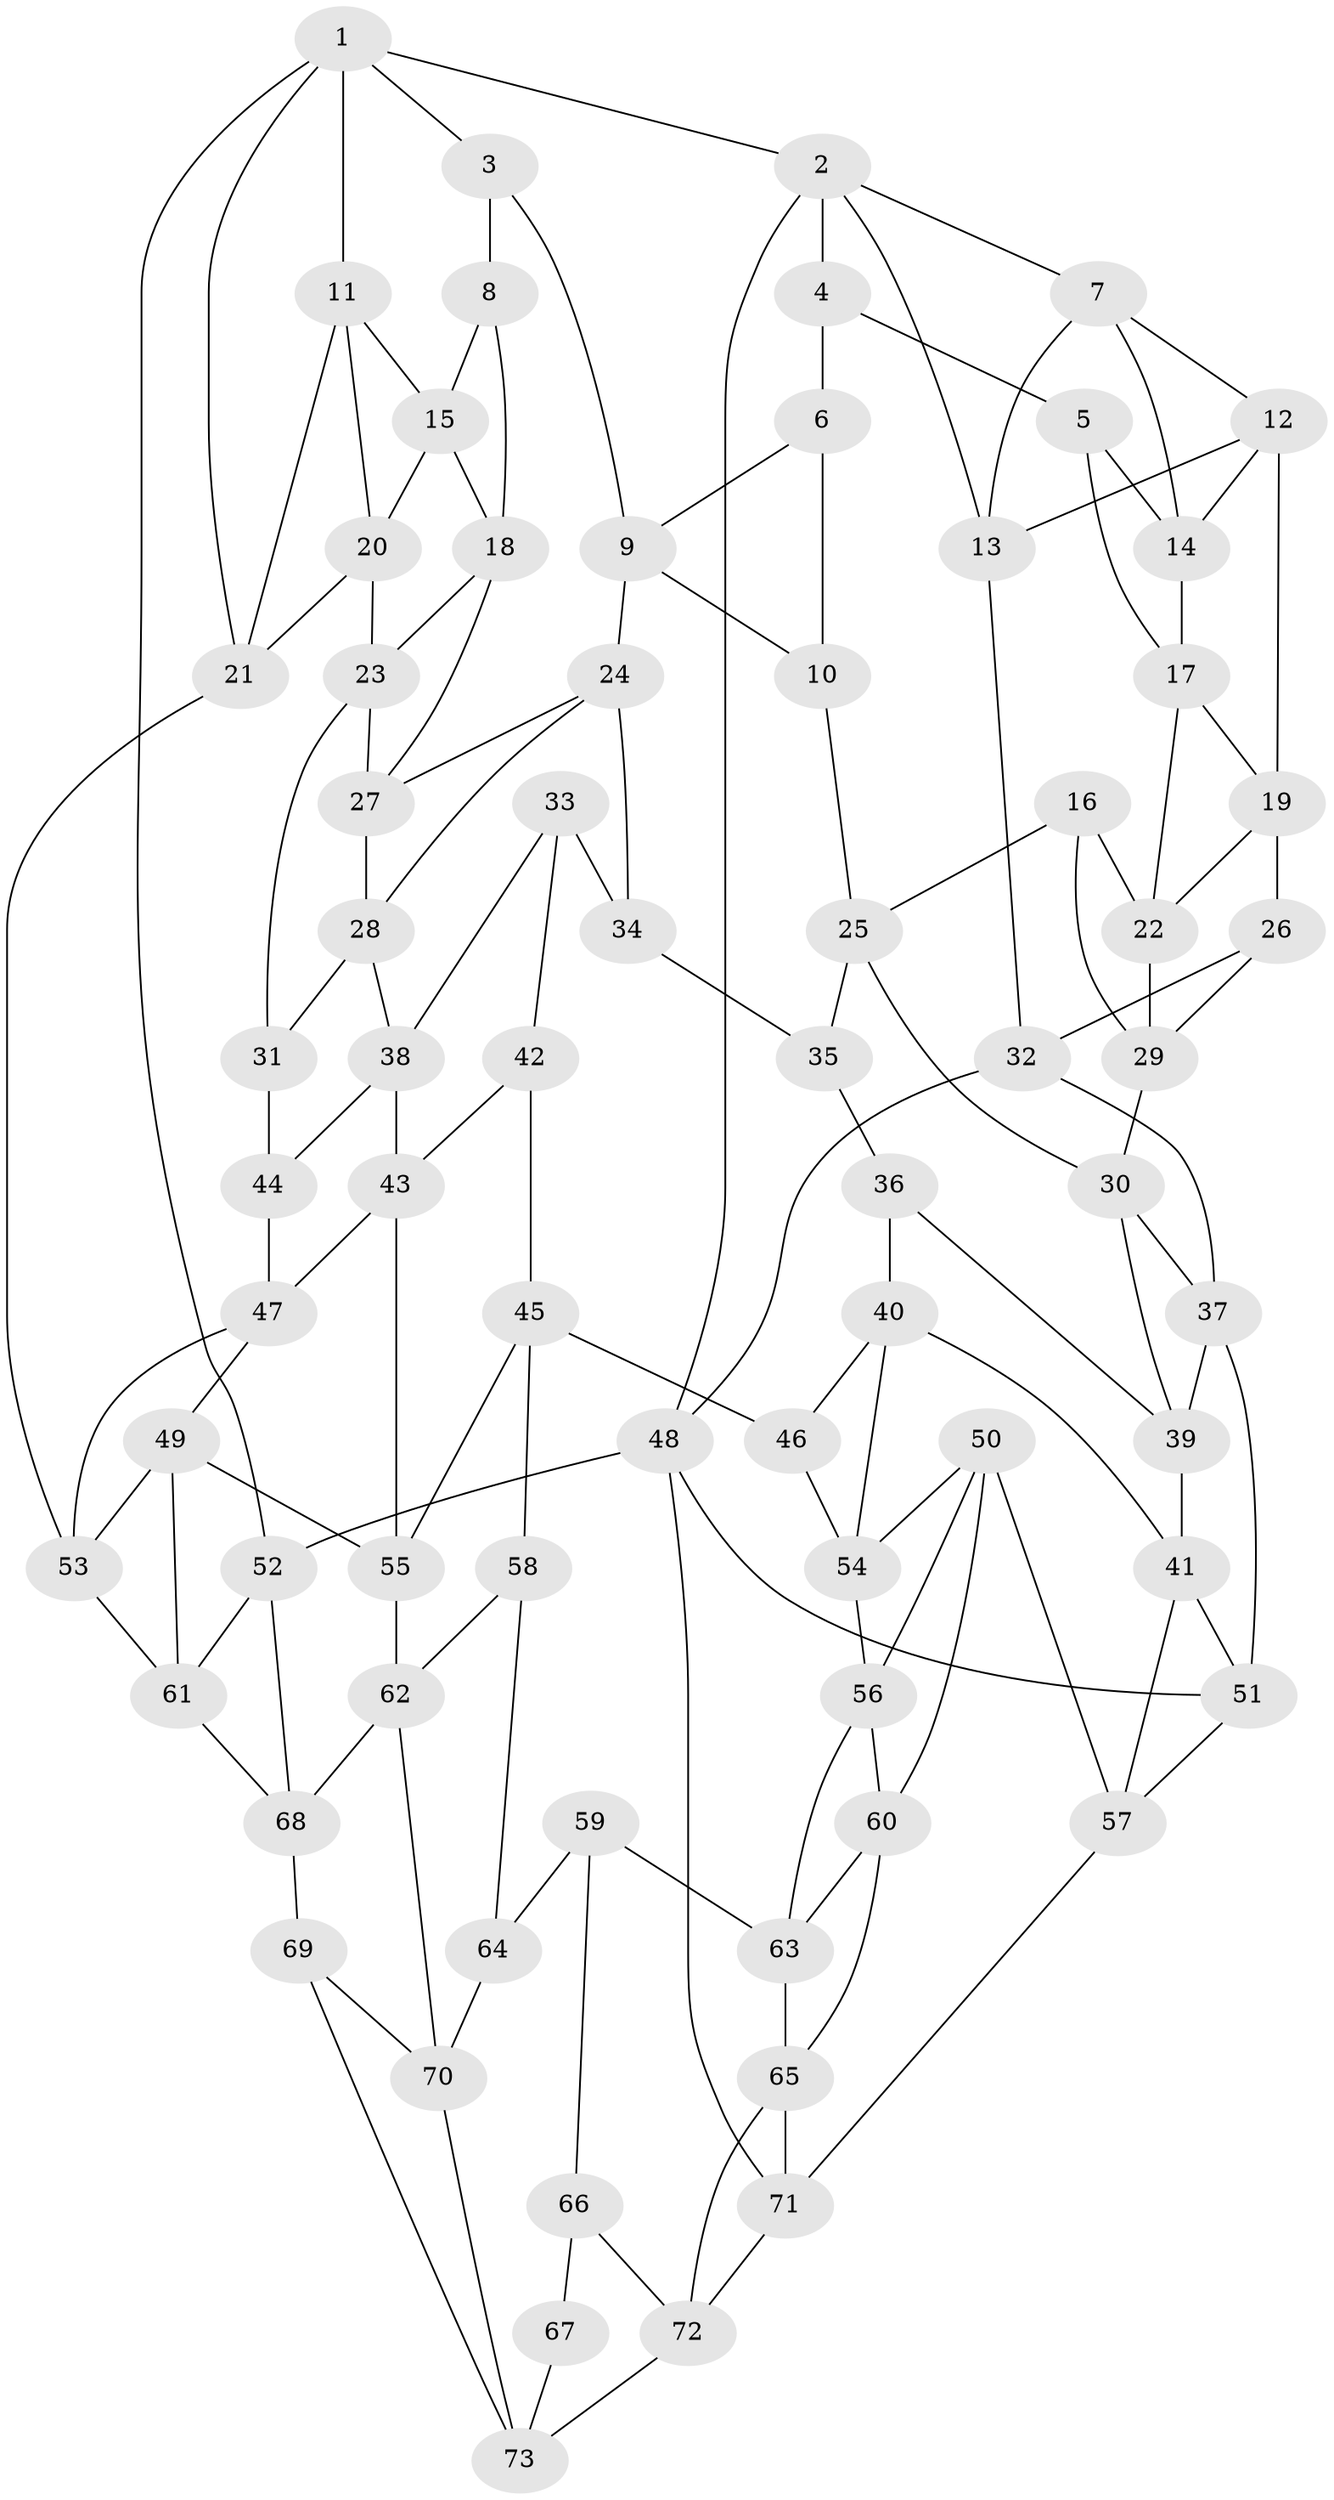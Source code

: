 // original degree distribution, {3: 0.0136986301369863, 4: 0.22602739726027396, 6: 0.21232876712328766, 5: 0.547945205479452}
// Generated by graph-tools (version 1.1) at 2025/03/03/09/25 03:03:14]
// undirected, 73 vertices, 136 edges
graph export_dot {
graph [start="1"]
  node [color=gray90,style=filled];
  1;
  2;
  3;
  4;
  5;
  6;
  7;
  8;
  9;
  10;
  11;
  12;
  13;
  14;
  15;
  16;
  17;
  18;
  19;
  20;
  21;
  22;
  23;
  24;
  25;
  26;
  27;
  28;
  29;
  30;
  31;
  32;
  33;
  34;
  35;
  36;
  37;
  38;
  39;
  40;
  41;
  42;
  43;
  44;
  45;
  46;
  47;
  48;
  49;
  50;
  51;
  52;
  53;
  54;
  55;
  56;
  57;
  58;
  59;
  60;
  61;
  62;
  63;
  64;
  65;
  66;
  67;
  68;
  69;
  70;
  71;
  72;
  73;
  1 -- 2 [weight=1.0];
  1 -- 3 [weight=1.0];
  1 -- 11 [weight=1.0];
  1 -- 21 [weight=1.0];
  1 -- 52 [weight=1.0];
  2 -- 4 [weight=1.0];
  2 -- 7 [weight=1.0];
  2 -- 13 [weight=1.0];
  2 -- 48 [weight=1.0];
  3 -- 8 [weight=1.0];
  3 -- 9 [weight=1.0];
  4 -- 5 [weight=1.0];
  4 -- 6 [weight=2.0];
  5 -- 14 [weight=1.0];
  5 -- 17 [weight=1.0];
  6 -- 9 [weight=1.0];
  6 -- 10 [weight=1.0];
  7 -- 12 [weight=1.0];
  7 -- 13 [weight=1.0];
  7 -- 14 [weight=1.0];
  8 -- 15 [weight=1.0];
  8 -- 18 [weight=1.0];
  9 -- 10 [weight=1.0];
  9 -- 24 [weight=1.0];
  10 -- 25 [weight=1.0];
  11 -- 15 [weight=1.0];
  11 -- 20 [weight=1.0];
  11 -- 21 [weight=1.0];
  12 -- 13 [weight=1.0];
  12 -- 14 [weight=1.0];
  12 -- 19 [weight=1.0];
  13 -- 32 [weight=1.0];
  14 -- 17 [weight=1.0];
  15 -- 18 [weight=1.0];
  15 -- 20 [weight=1.0];
  16 -- 22 [weight=1.0];
  16 -- 25 [weight=1.0];
  16 -- 29 [weight=1.0];
  17 -- 19 [weight=1.0];
  17 -- 22 [weight=1.0];
  18 -- 23 [weight=1.0];
  18 -- 27 [weight=1.0];
  19 -- 22 [weight=1.0];
  19 -- 26 [weight=1.0];
  20 -- 21 [weight=1.0];
  20 -- 23 [weight=1.0];
  21 -- 53 [weight=1.0];
  22 -- 29 [weight=1.0];
  23 -- 27 [weight=1.0];
  23 -- 31 [weight=1.0];
  24 -- 27 [weight=1.0];
  24 -- 28 [weight=1.0];
  24 -- 34 [weight=1.0];
  25 -- 30 [weight=1.0];
  25 -- 35 [weight=1.0];
  26 -- 29 [weight=1.0];
  26 -- 32 [weight=1.0];
  27 -- 28 [weight=1.0];
  28 -- 31 [weight=1.0];
  28 -- 38 [weight=1.0];
  29 -- 30 [weight=1.0];
  30 -- 37 [weight=1.0];
  30 -- 39 [weight=1.0];
  31 -- 44 [weight=2.0];
  32 -- 37 [weight=1.0];
  32 -- 48 [weight=1.0];
  33 -- 34 [weight=1.0];
  33 -- 38 [weight=1.0];
  33 -- 42 [weight=2.0];
  34 -- 35 [weight=2.0];
  35 -- 36 [weight=1.0];
  36 -- 39 [weight=1.0];
  36 -- 40 [weight=1.0];
  37 -- 39 [weight=1.0];
  37 -- 51 [weight=1.0];
  38 -- 43 [weight=1.0];
  38 -- 44 [weight=1.0];
  39 -- 41 [weight=1.0];
  40 -- 41 [weight=1.0];
  40 -- 46 [weight=1.0];
  40 -- 54 [weight=1.0];
  41 -- 51 [weight=1.0];
  41 -- 57 [weight=1.0];
  42 -- 43 [weight=1.0];
  42 -- 45 [weight=1.0];
  43 -- 47 [weight=1.0];
  43 -- 55 [weight=1.0];
  44 -- 47 [weight=1.0];
  45 -- 46 [weight=1.0];
  45 -- 55 [weight=1.0];
  45 -- 58 [weight=1.0];
  46 -- 54 [weight=1.0];
  47 -- 49 [weight=1.0];
  47 -- 53 [weight=1.0];
  48 -- 51 [weight=1.0];
  48 -- 52 [weight=1.0];
  48 -- 71 [weight=1.0];
  49 -- 53 [weight=1.0];
  49 -- 55 [weight=1.0];
  49 -- 61 [weight=1.0];
  50 -- 54 [weight=1.0];
  50 -- 56 [weight=1.0];
  50 -- 57 [weight=1.0];
  50 -- 60 [weight=1.0];
  51 -- 57 [weight=1.0];
  52 -- 61 [weight=1.0];
  52 -- 68 [weight=1.0];
  53 -- 61 [weight=1.0];
  54 -- 56 [weight=1.0];
  55 -- 62 [weight=1.0];
  56 -- 60 [weight=1.0];
  56 -- 63 [weight=1.0];
  57 -- 71 [weight=1.0];
  58 -- 62 [weight=1.0];
  58 -- 64 [weight=2.0];
  59 -- 63 [weight=1.0];
  59 -- 64 [weight=1.0];
  59 -- 66 [weight=1.0];
  60 -- 63 [weight=1.0];
  60 -- 65 [weight=1.0];
  61 -- 68 [weight=1.0];
  62 -- 68 [weight=1.0];
  62 -- 70 [weight=1.0];
  63 -- 65 [weight=1.0];
  64 -- 70 [weight=1.0];
  65 -- 71 [weight=1.0];
  65 -- 72 [weight=1.0];
  66 -- 67 [weight=2.0];
  66 -- 72 [weight=1.0];
  67 -- 73 [weight=1.0];
  68 -- 69 [weight=1.0];
  69 -- 70 [weight=1.0];
  69 -- 73 [weight=1.0];
  70 -- 73 [weight=1.0];
  71 -- 72 [weight=1.0];
  72 -- 73 [weight=1.0];
}
